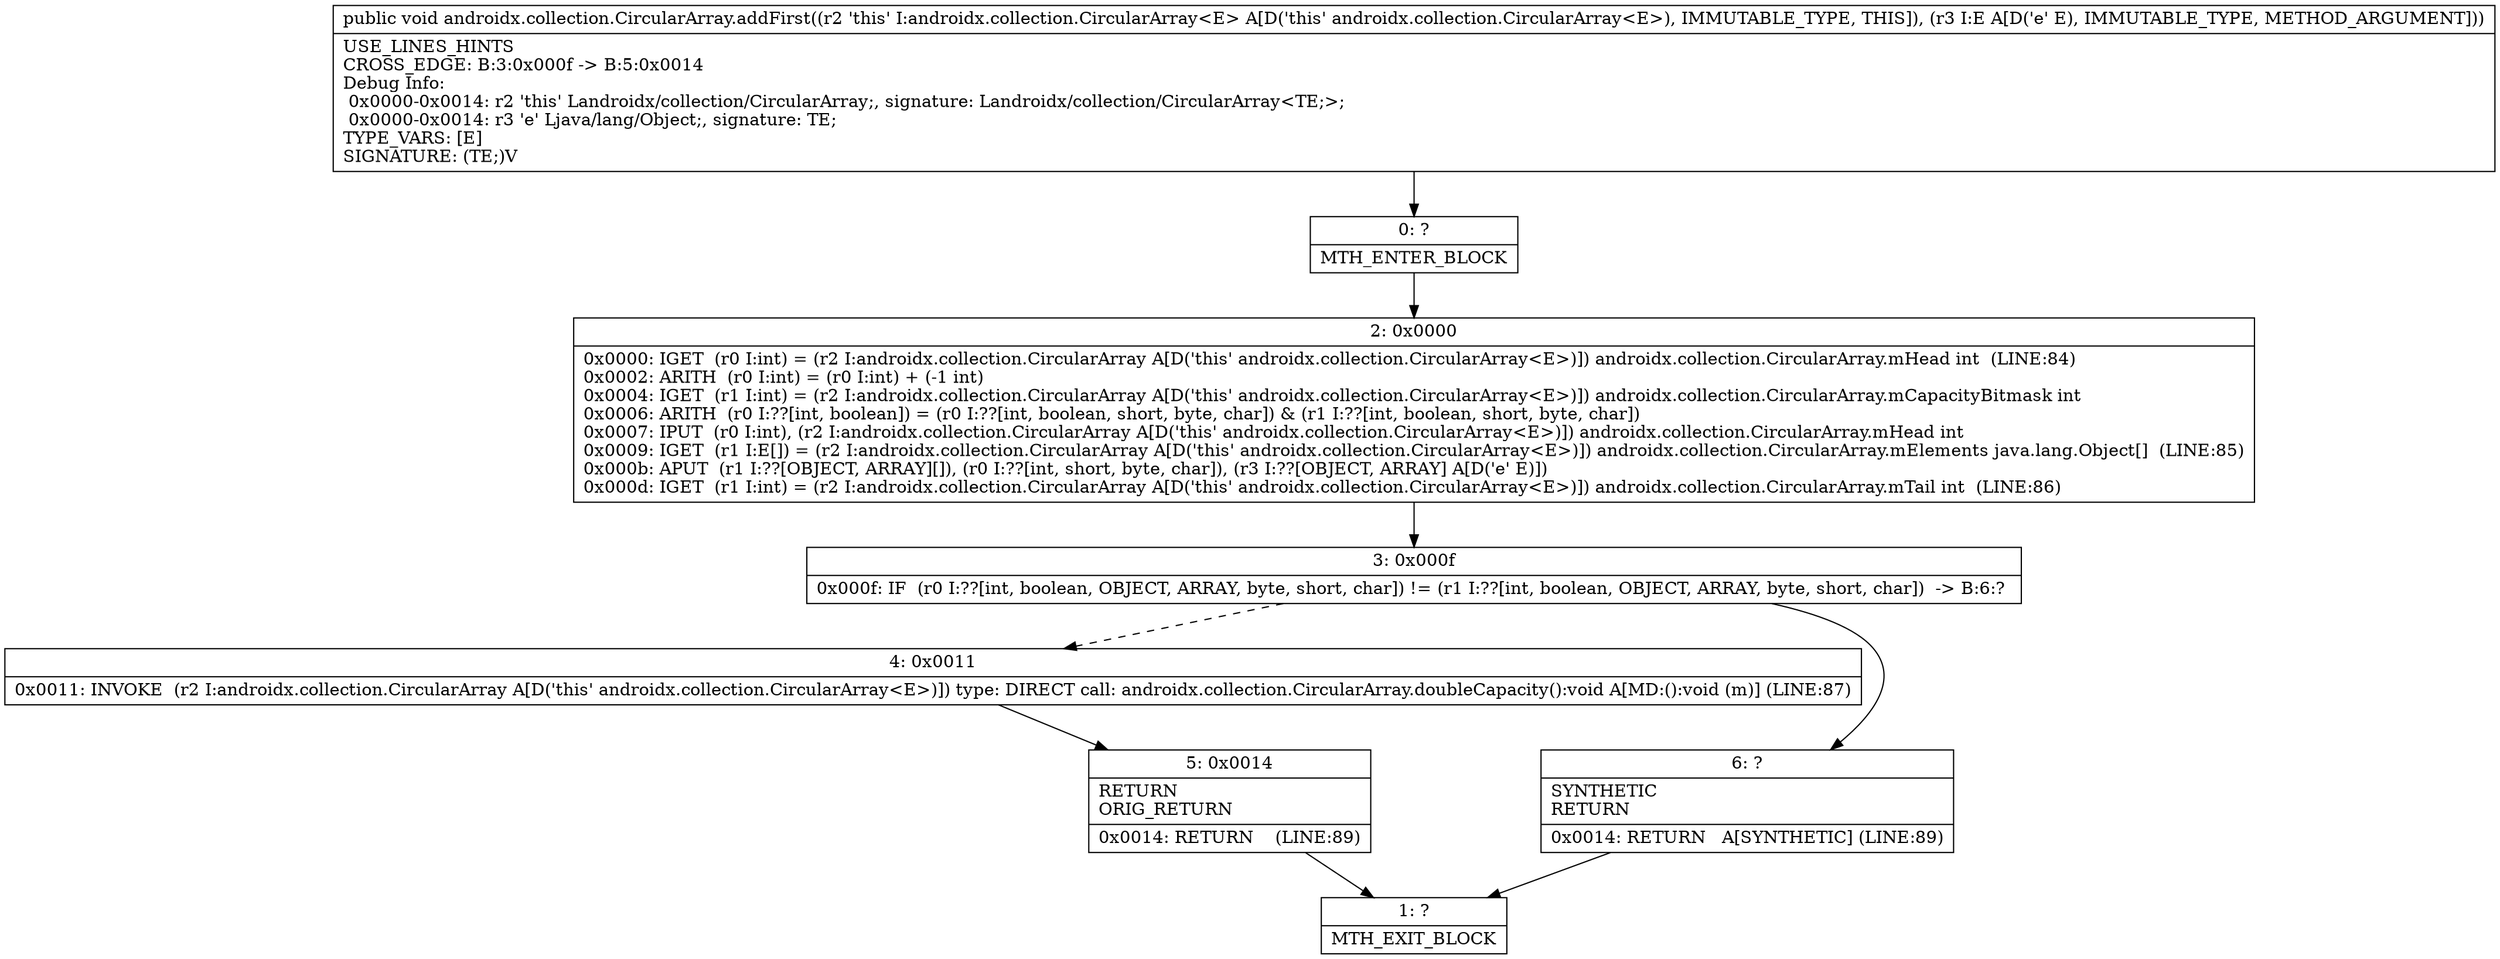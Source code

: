 digraph "CFG forandroidx.collection.CircularArray.addFirst(Ljava\/lang\/Object;)V" {
Node_0 [shape=record,label="{0\:\ ?|MTH_ENTER_BLOCK\l}"];
Node_2 [shape=record,label="{2\:\ 0x0000|0x0000: IGET  (r0 I:int) = (r2 I:androidx.collection.CircularArray A[D('this' androidx.collection.CircularArray\<E\>)]) androidx.collection.CircularArray.mHead int  (LINE:84)\l0x0002: ARITH  (r0 I:int) = (r0 I:int) + (\-1 int) \l0x0004: IGET  (r1 I:int) = (r2 I:androidx.collection.CircularArray A[D('this' androidx.collection.CircularArray\<E\>)]) androidx.collection.CircularArray.mCapacityBitmask int \l0x0006: ARITH  (r0 I:??[int, boolean]) = (r0 I:??[int, boolean, short, byte, char]) & (r1 I:??[int, boolean, short, byte, char]) \l0x0007: IPUT  (r0 I:int), (r2 I:androidx.collection.CircularArray A[D('this' androidx.collection.CircularArray\<E\>)]) androidx.collection.CircularArray.mHead int \l0x0009: IGET  (r1 I:E[]) = (r2 I:androidx.collection.CircularArray A[D('this' androidx.collection.CircularArray\<E\>)]) androidx.collection.CircularArray.mElements java.lang.Object[]  (LINE:85)\l0x000b: APUT  (r1 I:??[OBJECT, ARRAY][]), (r0 I:??[int, short, byte, char]), (r3 I:??[OBJECT, ARRAY] A[D('e' E)]) \l0x000d: IGET  (r1 I:int) = (r2 I:androidx.collection.CircularArray A[D('this' androidx.collection.CircularArray\<E\>)]) androidx.collection.CircularArray.mTail int  (LINE:86)\l}"];
Node_3 [shape=record,label="{3\:\ 0x000f|0x000f: IF  (r0 I:??[int, boolean, OBJECT, ARRAY, byte, short, char]) != (r1 I:??[int, boolean, OBJECT, ARRAY, byte, short, char])  \-\> B:6:? \l}"];
Node_4 [shape=record,label="{4\:\ 0x0011|0x0011: INVOKE  (r2 I:androidx.collection.CircularArray A[D('this' androidx.collection.CircularArray\<E\>)]) type: DIRECT call: androidx.collection.CircularArray.doubleCapacity():void A[MD:():void (m)] (LINE:87)\l}"];
Node_5 [shape=record,label="{5\:\ 0x0014|RETURN\lORIG_RETURN\l|0x0014: RETURN    (LINE:89)\l}"];
Node_1 [shape=record,label="{1\:\ ?|MTH_EXIT_BLOCK\l}"];
Node_6 [shape=record,label="{6\:\ ?|SYNTHETIC\lRETURN\l|0x0014: RETURN   A[SYNTHETIC] (LINE:89)\l}"];
MethodNode[shape=record,label="{public void androidx.collection.CircularArray.addFirst((r2 'this' I:androidx.collection.CircularArray\<E\> A[D('this' androidx.collection.CircularArray\<E\>), IMMUTABLE_TYPE, THIS]), (r3 I:E A[D('e' E), IMMUTABLE_TYPE, METHOD_ARGUMENT]))  | USE_LINES_HINTS\lCROSS_EDGE: B:3:0x000f \-\> B:5:0x0014\lDebug Info:\l  0x0000\-0x0014: r2 'this' Landroidx\/collection\/CircularArray;, signature: Landroidx\/collection\/CircularArray\<TE;\>;\l  0x0000\-0x0014: r3 'e' Ljava\/lang\/Object;, signature: TE;\lTYPE_VARS: [E]\lSIGNATURE: (TE;)V\l}"];
MethodNode -> Node_0;Node_0 -> Node_2;
Node_2 -> Node_3;
Node_3 -> Node_4[style=dashed];
Node_3 -> Node_6;
Node_4 -> Node_5;
Node_5 -> Node_1;
Node_6 -> Node_1;
}

